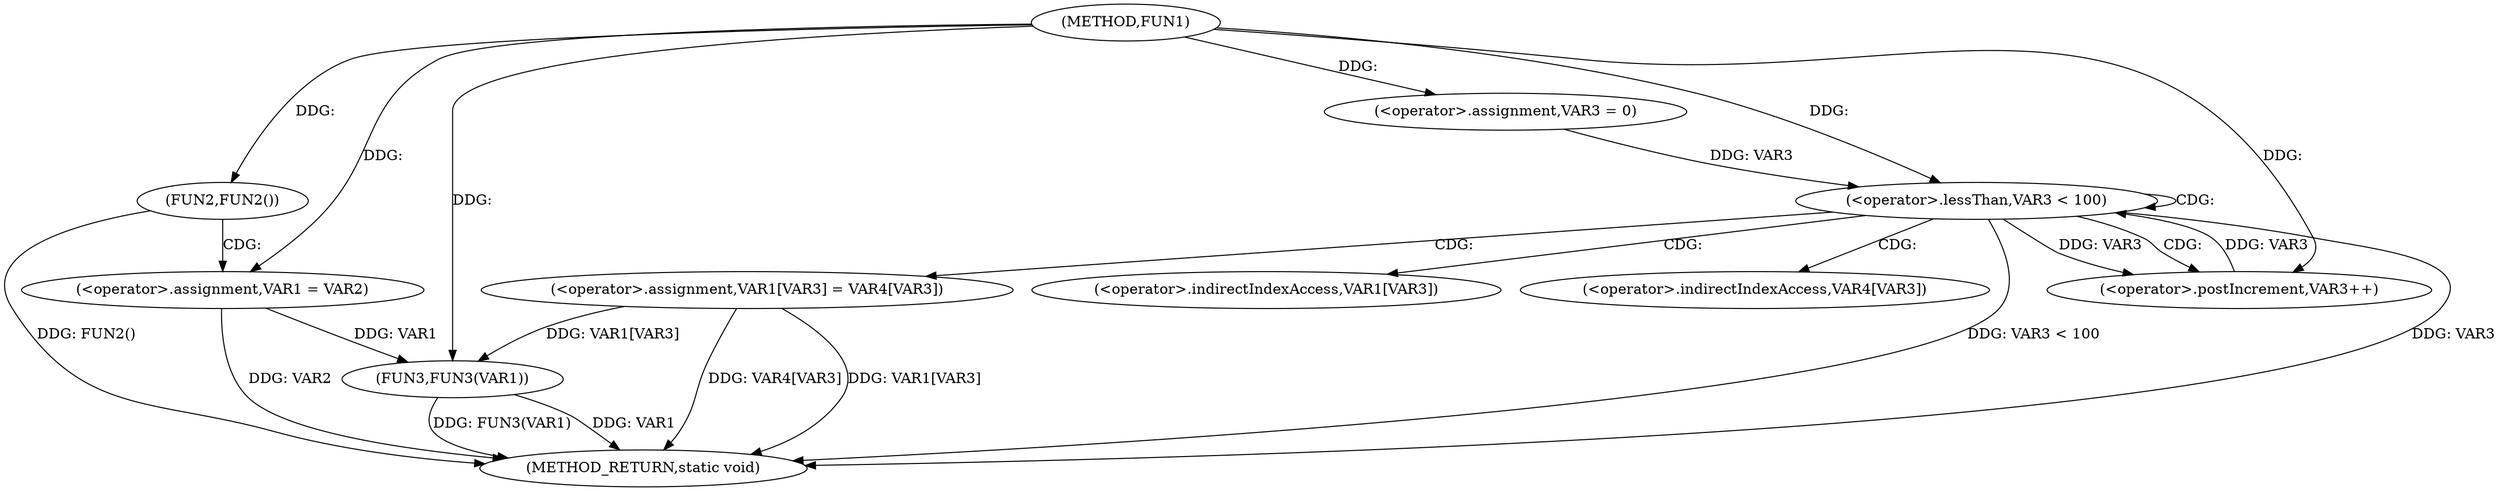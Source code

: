 digraph FUN1 {  
"1000100" [label = "(METHOD,FUN1)" ]
"1000132" [label = "(METHOD_RETURN,static void)" ]
"1000105" [label = "(FUN2,FUN2())" ]
"1000107" [label = "(<operator>.assignment,VAR1 = VAR2)" ]
"1000114" [label = "(<operator>.assignment,VAR3 = 0)" ]
"1000117" [label = "(<operator>.lessThan,VAR3 < 100)" ]
"1000120" [label = "(<operator>.postIncrement,VAR3++)" ]
"1000123" [label = "(<operator>.assignment,VAR1[VAR3] = VAR4[VAR3])" ]
"1000130" [label = "(FUN3,FUN3(VAR1))" ]
"1000124" [label = "(<operator>.indirectIndexAccess,VAR1[VAR3])" ]
"1000127" [label = "(<operator>.indirectIndexAccess,VAR4[VAR3])" ]
  "1000117" -> "1000132"  [ label = "DDG: VAR3 < 100"] 
  "1000130" -> "1000132"  [ label = "DDG: FUN3(VAR1)"] 
  "1000105" -> "1000132"  [ label = "DDG: FUN2()"] 
  "1000123" -> "1000132"  [ label = "DDG: VAR4[VAR3]"] 
  "1000117" -> "1000132"  [ label = "DDG: VAR3"] 
  "1000107" -> "1000132"  [ label = "DDG: VAR2"] 
  "1000130" -> "1000132"  [ label = "DDG: VAR1"] 
  "1000123" -> "1000132"  [ label = "DDG: VAR1[VAR3]"] 
  "1000100" -> "1000105"  [ label = "DDG: "] 
  "1000100" -> "1000107"  [ label = "DDG: "] 
  "1000100" -> "1000114"  [ label = "DDG: "] 
  "1000114" -> "1000117"  [ label = "DDG: VAR3"] 
  "1000120" -> "1000117"  [ label = "DDG: VAR3"] 
  "1000100" -> "1000117"  [ label = "DDG: "] 
  "1000117" -> "1000120"  [ label = "DDG: VAR3"] 
  "1000100" -> "1000120"  [ label = "DDG: "] 
  "1000107" -> "1000130"  [ label = "DDG: VAR1"] 
  "1000123" -> "1000130"  [ label = "DDG: VAR1[VAR3]"] 
  "1000100" -> "1000130"  [ label = "DDG: "] 
  "1000105" -> "1000107"  [ label = "CDG: "] 
  "1000117" -> "1000123"  [ label = "CDG: "] 
  "1000117" -> "1000124"  [ label = "CDG: "] 
  "1000117" -> "1000120"  [ label = "CDG: "] 
  "1000117" -> "1000117"  [ label = "CDG: "] 
  "1000117" -> "1000127"  [ label = "CDG: "] 
}
